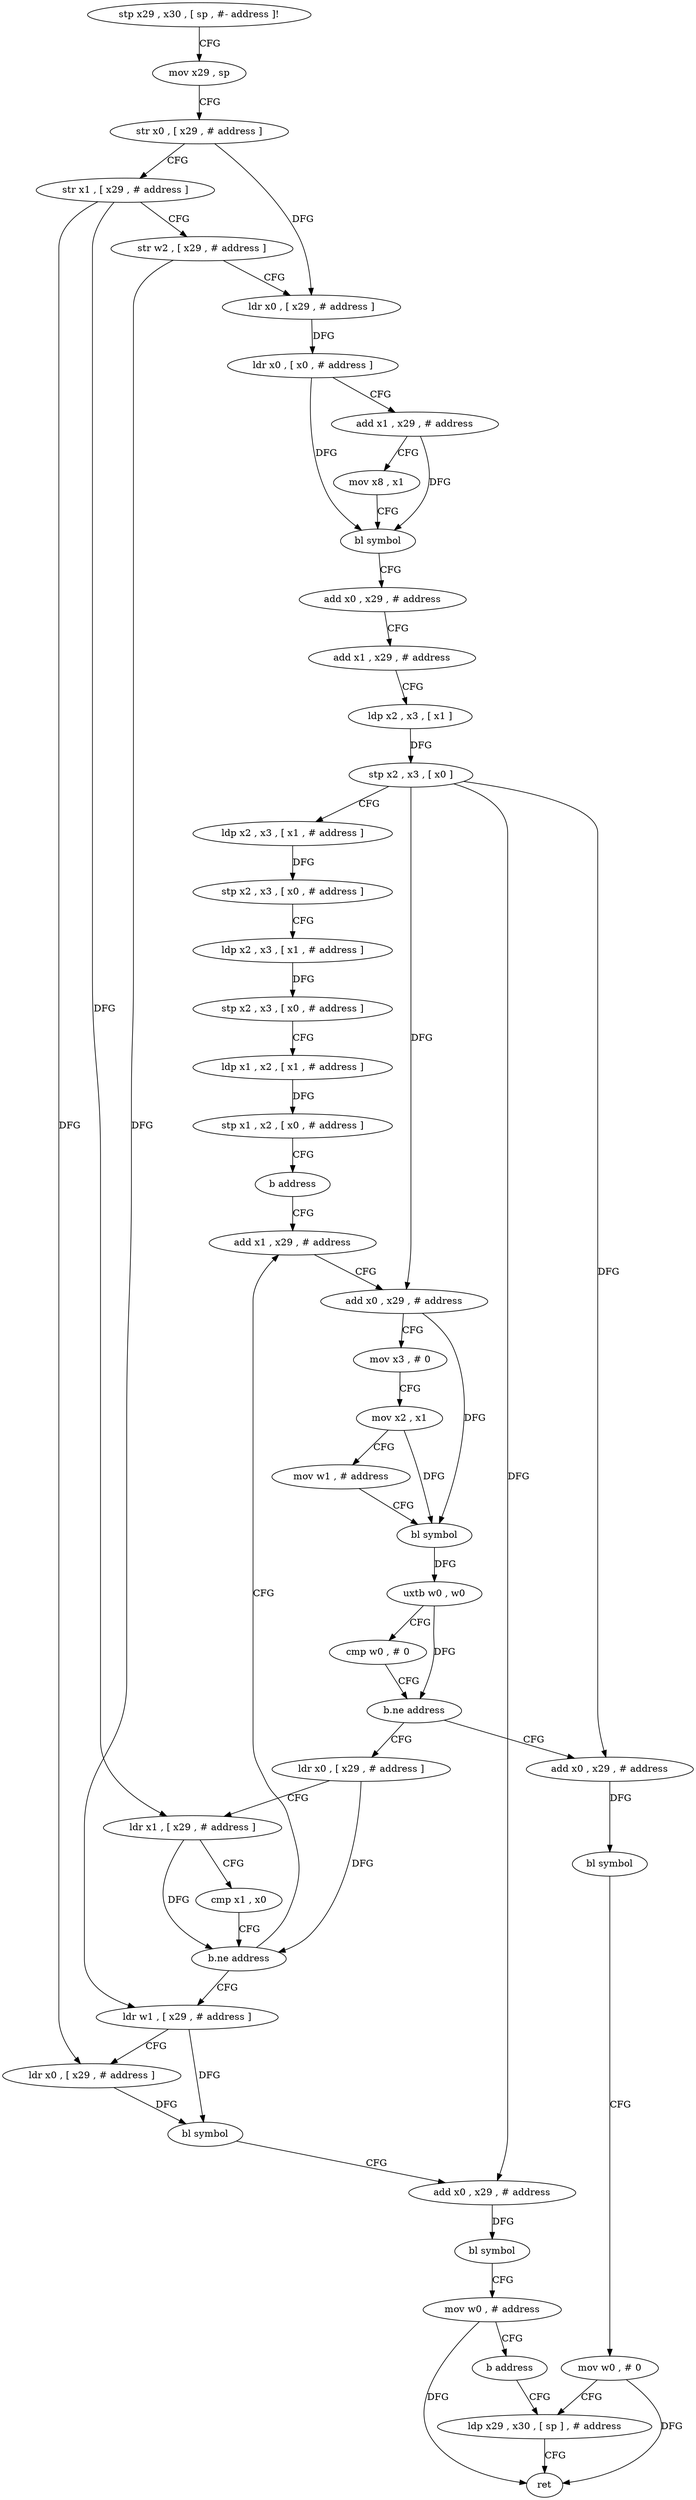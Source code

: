 digraph "func" {
"95400" [label = "stp x29 , x30 , [ sp , #- address ]!" ]
"95404" [label = "mov x29 , sp" ]
"95408" [label = "str x0 , [ x29 , # address ]" ]
"95412" [label = "str x1 , [ x29 , # address ]" ]
"95416" [label = "str w2 , [ x29 , # address ]" ]
"95420" [label = "ldr x0 , [ x29 , # address ]" ]
"95424" [label = "ldr x0 , [ x0 , # address ]" ]
"95428" [label = "add x1 , x29 , # address" ]
"95432" [label = "mov x8 , x1" ]
"95436" [label = "bl symbol" ]
"95440" [label = "add x0 , x29 , # address" ]
"95444" [label = "add x1 , x29 , # address" ]
"95448" [label = "ldp x2 , x3 , [ x1 ]" ]
"95452" [label = "stp x2 , x3 , [ x0 ]" ]
"95456" [label = "ldp x2 , x3 , [ x1 , # address ]" ]
"95460" [label = "stp x2 , x3 , [ x0 , # address ]" ]
"95464" [label = "ldp x2 , x3 , [ x1 , # address ]" ]
"95468" [label = "stp x2 , x3 , [ x0 , # address ]" ]
"95472" [label = "ldp x1 , x2 , [ x1 , # address ]" ]
"95476" [label = "stp x1 , x2 , [ x0 , # address ]" ]
"95480" [label = "b address" ]
"95528" [label = "add x1 , x29 , # address" ]
"95532" [label = "add x0 , x29 , # address" ]
"95536" [label = "mov x3 , # 0" ]
"95540" [label = "mov x2 , x1" ]
"95544" [label = "mov w1 , # address" ]
"95548" [label = "bl symbol" ]
"95552" [label = "uxtb w0 , w0" ]
"95556" [label = "cmp w0 , # 0" ]
"95560" [label = "b.ne address" ]
"95484" [label = "ldr x0 , [ x29 , # address ]" ]
"95564" [label = "add x0 , x29 , # address" ]
"95488" [label = "ldr x1 , [ x29 , # address ]" ]
"95492" [label = "cmp x1 , x0" ]
"95496" [label = "b.ne address" ]
"95500" [label = "ldr w1 , [ x29 , # address ]" ]
"95568" [label = "bl symbol" ]
"95572" [label = "mov w0 , # 0" ]
"95576" [label = "ldp x29 , x30 , [ sp ] , # address" ]
"95504" [label = "ldr x0 , [ x29 , # address ]" ]
"95508" [label = "bl symbol" ]
"95512" [label = "add x0 , x29 , # address" ]
"95516" [label = "bl symbol" ]
"95520" [label = "mov w0 , # address" ]
"95524" [label = "b address" ]
"95580" [label = "ret" ]
"95400" -> "95404" [ label = "CFG" ]
"95404" -> "95408" [ label = "CFG" ]
"95408" -> "95412" [ label = "CFG" ]
"95408" -> "95420" [ label = "DFG" ]
"95412" -> "95416" [ label = "CFG" ]
"95412" -> "95488" [ label = "DFG" ]
"95412" -> "95504" [ label = "DFG" ]
"95416" -> "95420" [ label = "CFG" ]
"95416" -> "95500" [ label = "DFG" ]
"95420" -> "95424" [ label = "DFG" ]
"95424" -> "95428" [ label = "CFG" ]
"95424" -> "95436" [ label = "DFG" ]
"95428" -> "95432" [ label = "CFG" ]
"95428" -> "95436" [ label = "DFG" ]
"95432" -> "95436" [ label = "CFG" ]
"95436" -> "95440" [ label = "CFG" ]
"95440" -> "95444" [ label = "CFG" ]
"95444" -> "95448" [ label = "CFG" ]
"95448" -> "95452" [ label = "DFG" ]
"95452" -> "95456" [ label = "CFG" ]
"95452" -> "95532" [ label = "DFG" ]
"95452" -> "95564" [ label = "DFG" ]
"95452" -> "95512" [ label = "DFG" ]
"95456" -> "95460" [ label = "DFG" ]
"95460" -> "95464" [ label = "CFG" ]
"95464" -> "95468" [ label = "DFG" ]
"95468" -> "95472" [ label = "CFG" ]
"95472" -> "95476" [ label = "DFG" ]
"95476" -> "95480" [ label = "CFG" ]
"95480" -> "95528" [ label = "CFG" ]
"95528" -> "95532" [ label = "CFG" ]
"95532" -> "95536" [ label = "CFG" ]
"95532" -> "95548" [ label = "DFG" ]
"95536" -> "95540" [ label = "CFG" ]
"95540" -> "95544" [ label = "CFG" ]
"95540" -> "95548" [ label = "DFG" ]
"95544" -> "95548" [ label = "CFG" ]
"95548" -> "95552" [ label = "DFG" ]
"95552" -> "95556" [ label = "CFG" ]
"95552" -> "95560" [ label = "DFG" ]
"95556" -> "95560" [ label = "CFG" ]
"95560" -> "95484" [ label = "CFG" ]
"95560" -> "95564" [ label = "CFG" ]
"95484" -> "95488" [ label = "CFG" ]
"95484" -> "95496" [ label = "DFG" ]
"95564" -> "95568" [ label = "DFG" ]
"95488" -> "95492" [ label = "CFG" ]
"95488" -> "95496" [ label = "DFG" ]
"95492" -> "95496" [ label = "CFG" ]
"95496" -> "95528" [ label = "CFG" ]
"95496" -> "95500" [ label = "CFG" ]
"95500" -> "95504" [ label = "CFG" ]
"95500" -> "95508" [ label = "DFG" ]
"95568" -> "95572" [ label = "CFG" ]
"95572" -> "95576" [ label = "CFG" ]
"95572" -> "95580" [ label = "DFG" ]
"95576" -> "95580" [ label = "CFG" ]
"95504" -> "95508" [ label = "DFG" ]
"95508" -> "95512" [ label = "CFG" ]
"95512" -> "95516" [ label = "DFG" ]
"95516" -> "95520" [ label = "CFG" ]
"95520" -> "95524" [ label = "CFG" ]
"95520" -> "95580" [ label = "DFG" ]
"95524" -> "95576" [ label = "CFG" ]
}
